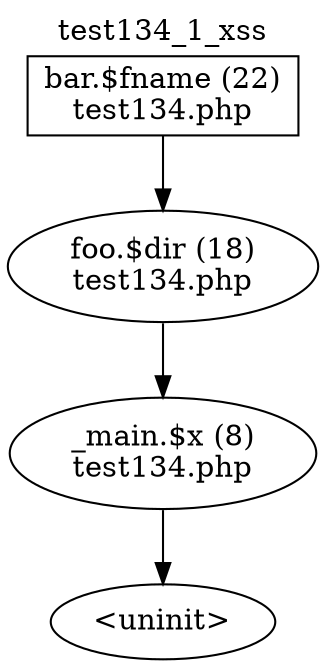 digraph cfg {
  label="test134_1_xss";
  labelloc=t;
  n1 [shape=box, label="bar.$fname (22)\ntest134.php"];
  n2 [shape=ellipse, label="foo.$dir (18)\ntest134.php"];
  n3 [shape=ellipse, label="_main.$x (8)\ntest134.php"];
  n4 [shape=ellipse, label="<uninit>"];
  n1 -> n2;
  n2 -> n3;
  n3 -> n4;
}
